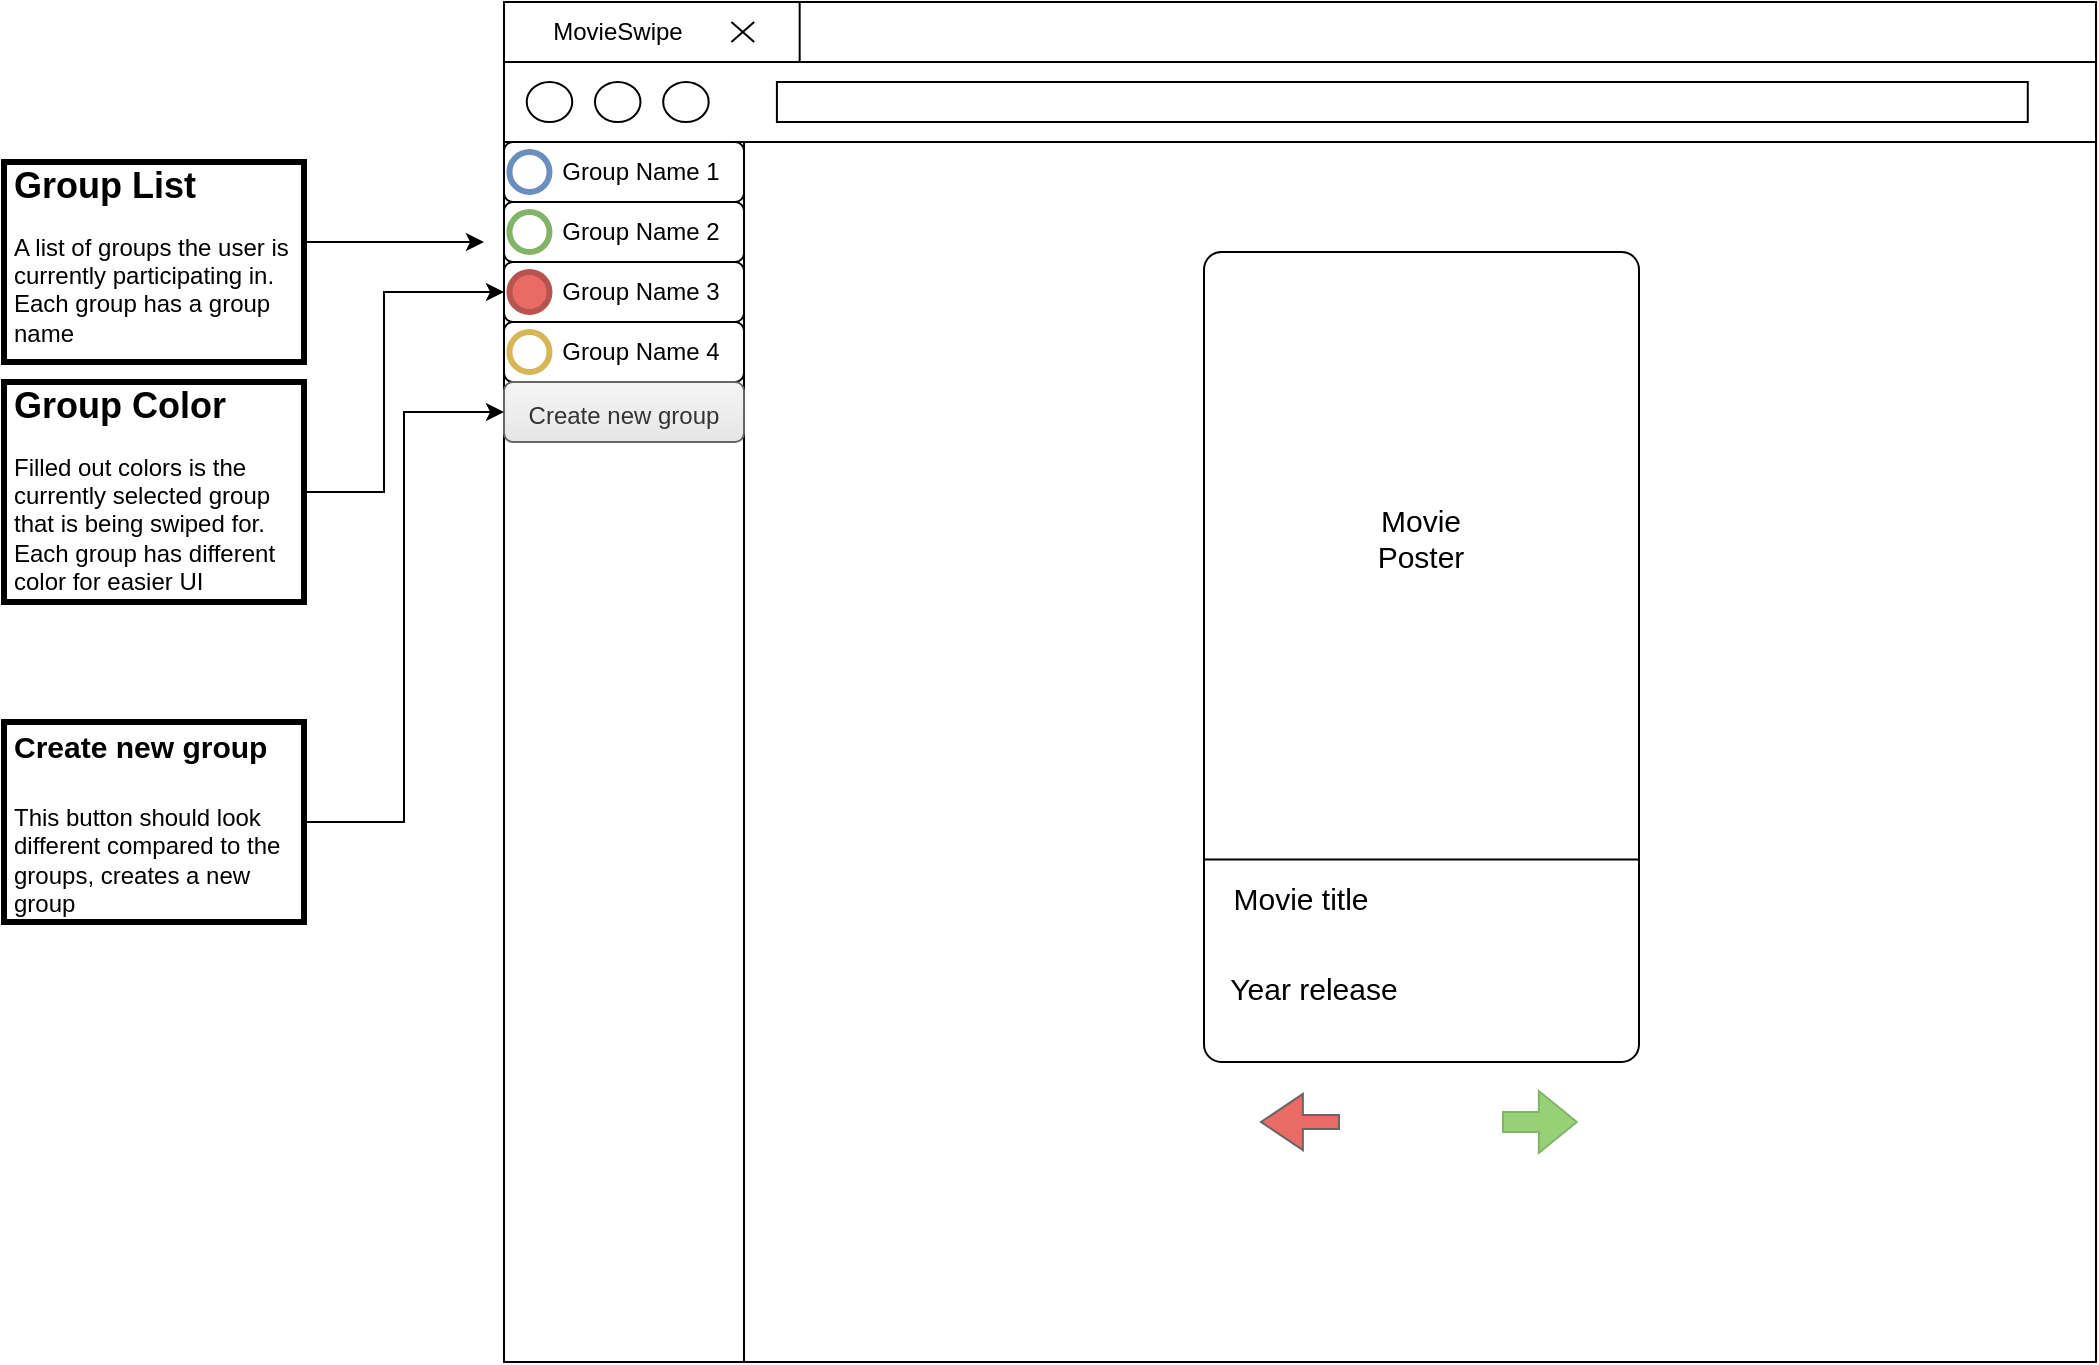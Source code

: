 <mxfile version="16.1.0" type="device"><diagram id="96ZuD4V1np7ig7XgGdOh" name="Page-1"><mxGraphModel dx="2031" dy="1103" grid="1" gridSize="10" guides="1" tooltips="1" connect="1" arrows="1" fold="1" page="1" pageScale="1" pageWidth="827" pageHeight="1169" math="0" shadow="0"><root><mxCell id="0"/><mxCell id="1" parent="0"/><mxCell id="yIgeFanYTiefJt0RvcD3-18" value="" style="group" vertex="1" connectable="0" parent="1"><mxGeometry x="290" y="100" width="796" height="680" as="geometry"/></mxCell><mxCell id="yIgeFanYTiefJt0RvcD3-7" value="" style="rounded=0;whiteSpace=wrap;html=1;fillColor=none;" vertex="1" parent="yIgeFanYTiefJt0RvcD3-18"><mxGeometry width="796" height="680" as="geometry"/></mxCell><mxCell id="yIgeFanYTiefJt0RvcD3-8" value="" style="rounded=0;whiteSpace=wrap;html=1;fillColor=none;" vertex="1" parent="yIgeFanYTiefJt0RvcD3-18"><mxGeometry width="147.829" height="30" as="geometry"/></mxCell><mxCell id="yIgeFanYTiefJt0RvcD3-9" value="" style="rounded=0;whiteSpace=wrap;html=1;fillColor=none;" vertex="1" parent="yIgeFanYTiefJt0RvcD3-18"><mxGeometry y="30" width="796" height="40" as="geometry"/></mxCell><mxCell id="yIgeFanYTiefJt0RvcD3-10" value="" style="ellipse;whiteSpace=wrap;html=1;fillColor=none;" vertex="1" parent="yIgeFanYTiefJt0RvcD3-18"><mxGeometry x="11.371" y="40" width="22.743" height="20" as="geometry"/></mxCell><mxCell id="yIgeFanYTiefJt0RvcD3-11" value="" style="ellipse;whiteSpace=wrap;html=1;fillColor=none;" vertex="1" parent="yIgeFanYTiefJt0RvcD3-18"><mxGeometry x="45.486" y="40" width="22.743" height="20" as="geometry"/></mxCell><mxCell id="yIgeFanYTiefJt0RvcD3-12" value="" style="ellipse;whiteSpace=wrap;html=1;fillColor=none;" vertex="1" parent="yIgeFanYTiefJt0RvcD3-18"><mxGeometry x="79.6" y="40" width="22.743" height="20" as="geometry"/></mxCell><mxCell id="yIgeFanYTiefJt0RvcD3-13" value="" style="rounded=0;whiteSpace=wrap;html=1;fillColor=none;" vertex="1" parent="yIgeFanYTiefJt0RvcD3-18"><mxGeometry x="136.457" y="40" width="625.429" height="20" as="geometry"/></mxCell><mxCell id="yIgeFanYTiefJt0RvcD3-14" value="MovieSwipe" style="text;html=1;strokeColor=none;fillColor=none;align=center;verticalAlign=middle;whiteSpace=wrap;rounded=0;" vertex="1" parent="yIgeFanYTiefJt0RvcD3-18"><mxGeometry x="22.743" width="68.229" height="30" as="geometry"/></mxCell><mxCell id="yIgeFanYTiefJt0RvcD3-15" value="" style="endArrow=none;html=1;rounded=0;" edge="1" parent="yIgeFanYTiefJt0RvcD3-18"><mxGeometry width="50" height="50" relative="1" as="geometry"><mxPoint x="113.714" y="10" as="sourcePoint"/><mxPoint x="125.086" y="20" as="targetPoint"/></mxGeometry></mxCell><mxCell id="yIgeFanYTiefJt0RvcD3-17" value="" style="endArrow=none;html=1;rounded=0;" edge="1" parent="yIgeFanYTiefJt0RvcD3-18"><mxGeometry width="50" height="50" relative="1" as="geometry"><mxPoint x="125.086" y="10" as="sourcePoint"/><mxPoint x="113.714" y="20" as="targetPoint"/></mxGeometry></mxCell><mxCell id="yIgeFanYTiefJt0RvcD3-27" value="" style="rounded=0;whiteSpace=wrap;html=1;fillColor=none;" vertex="1" parent="yIgeFanYTiefJt0RvcD3-18"><mxGeometry y="70" width="120" height="610" as="geometry"/></mxCell><mxCell id="yIgeFanYTiefJt0RvcD3-29" value="" style="rounded=1;whiteSpace=wrap;html=1;fillColor=none;" vertex="1" parent="yIgeFanYTiefJt0RvcD3-18"><mxGeometry y="70" width="120" height="30" as="geometry"/></mxCell><mxCell id="yIgeFanYTiefJt0RvcD3-30" value="" style="rounded=1;whiteSpace=wrap;html=1;fillColor=none;" vertex="1" parent="yIgeFanYTiefJt0RvcD3-18"><mxGeometry y="100" width="120" height="30" as="geometry"/></mxCell><mxCell id="yIgeFanYTiefJt0RvcD3-31" value="" style="rounded=1;whiteSpace=wrap;html=1;fillColor=none;" vertex="1" parent="yIgeFanYTiefJt0RvcD3-18"><mxGeometry y="130" width="120" height="30" as="geometry"/></mxCell><mxCell id="yIgeFanYTiefJt0RvcD3-32" value="" style="rounded=1;whiteSpace=wrap;html=1;fillColor=none;" vertex="1" parent="yIgeFanYTiefJt0RvcD3-18"><mxGeometry y="160" width="120" height="30" as="geometry"/></mxCell><mxCell id="yIgeFanYTiefJt0RvcD3-59" value="" style="ellipse;whiteSpace=wrap;html=1;aspect=fixed;fillColor=none;strokeColor=#82b366;strokeWidth=3;" vertex="1" parent="yIgeFanYTiefJt0RvcD3-18"><mxGeometry x="2.74" y="105" width="20" height="20" as="geometry"/></mxCell><mxCell id="yIgeFanYTiefJt0RvcD3-62" value="Group Name 1" style="text;html=1;strokeColor=none;fillColor=none;align=center;verticalAlign=middle;whiteSpace=wrap;rounded=0;" vertex="1" parent="yIgeFanYTiefJt0RvcD3-18"><mxGeometry x="26.86" y="70" width="83.14" height="30" as="geometry"/></mxCell><mxCell id="yIgeFanYTiefJt0RvcD3-63" value="Group Name 2" style="text;html=1;strokeColor=none;fillColor=none;align=center;verticalAlign=middle;whiteSpace=wrap;rounded=0;" vertex="1" parent="yIgeFanYTiefJt0RvcD3-18"><mxGeometry x="26.86" y="100" width="83.14" height="30" as="geometry"/></mxCell><mxCell id="yIgeFanYTiefJt0RvcD3-64" value="Group Name 3" style="text;html=1;strokeColor=none;fillColor=none;align=center;verticalAlign=middle;whiteSpace=wrap;rounded=0;" vertex="1" parent="yIgeFanYTiefJt0RvcD3-18"><mxGeometry x="26.86" y="130" width="83.14" height="30" as="geometry"/></mxCell><mxCell id="yIgeFanYTiefJt0RvcD3-65" value="Group Name 4" style="text;html=1;strokeColor=none;fillColor=none;align=center;verticalAlign=middle;whiteSpace=wrap;rounded=0;" vertex="1" parent="yIgeFanYTiefJt0RvcD3-18"><mxGeometry x="26.86" y="160" width="83.14" height="30" as="geometry"/></mxCell><mxCell id="yIgeFanYTiefJt0RvcD3-66" value="" style="ellipse;whiteSpace=wrap;html=1;aspect=fixed;fillColor=none;strokeColor=#6c8ebf;strokeWidth=3;" vertex="1" parent="yIgeFanYTiefJt0RvcD3-18"><mxGeometry x="2.74" y="75" width="20" height="20" as="geometry"/></mxCell><mxCell id="yIgeFanYTiefJt0RvcD3-69" value="" style="ellipse;whiteSpace=wrap;html=1;aspect=fixed;fillColor=#EA6B66;strokeColor=#b85450;strokeWidth=3;" vertex="1" parent="yIgeFanYTiefJt0RvcD3-18"><mxGeometry x="2.74" y="135" width="20" height="20" as="geometry"/></mxCell><mxCell id="yIgeFanYTiefJt0RvcD3-70" value="" style="ellipse;whiteSpace=wrap;html=1;aspect=fixed;fillColor=none;strokeColor=#d6b656;strokeWidth=3;" vertex="1" parent="yIgeFanYTiefJt0RvcD3-18"><mxGeometry x="2.74" y="165" width="20" height="20" as="geometry"/></mxCell><mxCell id="yIgeFanYTiefJt0RvcD3-26" value="" style="shape=flexArrow;endArrow=classic;html=1;rounded=0;fillColor=#EA6B66;strokeColor=#666666;width=7.059;endSize=6.647;" edge="1" parent="yIgeFanYTiefJt0RvcD3-18"><mxGeometry width="50" height="50" relative="1" as="geometry"><mxPoint x="418" y="560" as="sourcePoint"/><mxPoint x="378" y="560" as="targetPoint"/></mxGeometry></mxCell><mxCell id="yIgeFanYTiefJt0RvcD3-25" value="" style="shape=flexArrow;endArrow=classic;html=1;rounded=0;fillColor=#97D077;strokeColor=#82b366;" edge="1" parent="yIgeFanYTiefJt0RvcD3-18"><mxGeometry width="50" height="50" relative="1" as="geometry"><mxPoint x="499" y="560" as="sourcePoint"/><mxPoint x="536.92" y="560" as="targetPoint"/></mxGeometry></mxCell><mxCell id="yIgeFanYTiefJt0RvcD3-89" value="&lt;font style=&quot;font-size: 12px&quot;&gt;Create new group&lt;/font&gt;" style="rounded=1;whiteSpace=wrap;html=1;fontSize=15;strokeWidth=1;fillColor=#f5f5f5;fontColor=#333333;strokeColor=#666666;gradientColor=#E6E6E6;" vertex="1" parent="yIgeFanYTiefJt0RvcD3-18"><mxGeometry y="190" width="120" height="30" as="geometry"/></mxCell><mxCell id="yIgeFanYTiefJt0RvcD3-23" value="" style="group" vertex="1" connectable="0" parent="yIgeFanYTiefJt0RvcD3-18"><mxGeometry x="350" y="110" width="217.5" height="420" as="geometry"/></mxCell><mxCell id="yIgeFanYTiefJt0RvcD3-88" value="" style="group" vertex="1" connectable="0" parent="yIgeFanYTiefJt0RvcD3-23"><mxGeometry y="15" width="217.5" height="405" as="geometry"/></mxCell><mxCell id="yIgeFanYTiefJt0RvcD3-20" value="Movie Title" style="text;html=1;strokeColor=none;fillColor=none;align=center;verticalAlign=middle;whiteSpace=wrap;rounded=0;" vertex="1" parent="yIgeFanYTiefJt0RvcD3-88"><mxGeometry y="300" width="104.819" height="45" as="geometry"/></mxCell><mxCell id="yIgeFanYTiefJt0RvcD3-21" value="Movie Year release" style="text;html=1;strokeColor=none;fillColor=none;align=center;verticalAlign=middle;whiteSpace=wrap;rounded=0;" vertex="1" parent="yIgeFanYTiefJt0RvcD3-88"><mxGeometry x="7.337" y="330" width="136.265" height="45" as="geometry"/></mxCell><mxCell id="yIgeFanYTiefJt0RvcD3-22" value="Movie picture" style="text;html=1;strokeColor=none;fillColor=none;align=center;verticalAlign=middle;whiteSpace=wrap;rounded=0;" vertex="1" parent="yIgeFanYTiefJt0RvcD3-88"><mxGeometry x="66.822" y="120" width="62.892" height="45" as="geometry"/></mxCell><mxCell id="yIgeFanYTiefJt0RvcD3-1" value="" style="rounded=1;whiteSpace=wrap;html=1;arcSize=4;" vertex="1" parent="yIgeFanYTiefJt0RvcD3-88"><mxGeometry width="217.5" height="405" as="geometry"/></mxCell><mxCell id="yIgeFanYTiefJt0RvcD3-19" value="" style="endArrow=none;html=1;rounded=0;entryX=1;entryY=0.75;entryDx=0;entryDy=0;exitX=0;exitY=0.75;exitDx=0;exitDy=0;" edge="1" parent="yIgeFanYTiefJt0RvcD3-88" source="yIgeFanYTiefJt0RvcD3-1" target="yIgeFanYTiefJt0RvcD3-1"><mxGeometry width="50" height="50" relative="1" as="geometry"><mxPoint x="570.479" y="30" as="sourcePoint"/><mxPoint x="622.889" y="-45" as="targetPoint"/></mxGeometry></mxCell><mxCell id="yIgeFanYTiefJt0RvcD3-85" value="&lt;span style=&quot;font-size: 15px&quot;&gt;Movie Poster&lt;/span&gt;" style="text;html=1;strokeColor=none;fillColor=none;align=center;verticalAlign=middle;whiteSpace=wrap;rounded=0;fontSize=10;" vertex="1" parent="yIgeFanYTiefJt0RvcD3-88"><mxGeometry x="77.301" y="120" width="62.892" height="45" as="geometry"/></mxCell><mxCell id="yIgeFanYTiefJt0RvcD3-86" value="Movie title" style="text;html=1;strokeColor=none;fillColor=none;align=center;verticalAlign=middle;whiteSpace=wrap;rounded=0;fontSize=15;" vertex="1" parent="yIgeFanYTiefJt0RvcD3-88"><mxGeometry x="-0.003" y="300" width="97.482" height="45" as="geometry"/></mxCell><mxCell id="yIgeFanYTiefJt0RvcD3-87" value="Year release" style="text;html=1;strokeColor=none;fillColor=none;align=center;verticalAlign=middle;whiteSpace=wrap;rounded=0;fontSize=15;" vertex="1" parent="yIgeFanYTiefJt0RvcD3-88"><mxGeometry y="345" width="110" height="45" as="geometry"/></mxCell><mxCell id="yIgeFanYTiefJt0RvcD3-71" value="" style="endArrow=classic;html=1;rounded=0;" edge="1" parent="1"><mxGeometry width="50" height="50" relative="1" as="geometry"><mxPoint x="190" y="220" as="sourcePoint"/><mxPoint x="280" y="220" as="targetPoint"/></mxGeometry></mxCell><mxCell id="yIgeFanYTiefJt0RvcD3-72" value="&lt;h1 style=&quot;font-size: 18px&quot;&gt;&lt;font style=&quot;font-size: 18px&quot;&gt;Group List&lt;/font&gt;&lt;/h1&gt;&lt;p&gt;A list of groups the user is currently participating in. Each group has a group name&lt;/p&gt;" style="text;html=1;strokeColor=none;fillColor=none;spacing=5;spacingTop=-20;whiteSpace=wrap;overflow=hidden;rounded=0;" vertex="1" parent="1"><mxGeometry x="40" y="180" width="150" height="100" as="geometry"/></mxCell><mxCell id="yIgeFanYTiefJt0RvcD3-73" value="" style="rounded=0;whiteSpace=wrap;html=1;fontSize=10;strokeWidth=3;fillColor=none;" vertex="1" parent="1"><mxGeometry x="40" y="180" width="150" height="100" as="geometry"/></mxCell><mxCell id="yIgeFanYTiefJt0RvcD3-81" value="" style="rounded=0;whiteSpace=wrap;html=1;fontSize=10;strokeWidth=3;fillColor=none;" vertex="1" parent="1"><mxGeometry x="40" y="290" width="150" height="110" as="geometry"/></mxCell><mxCell id="yIgeFanYTiefJt0RvcD3-82" value="&lt;h1 style=&quot;font-size: 18px&quot;&gt;&lt;font style=&quot;font-size: 18px&quot;&gt;Group Color&lt;/font&gt;&lt;/h1&gt;&lt;p&gt;Filled out colors is the currently selected group that is being swiped for. Each group has different color for easier UI&lt;/p&gt;" style="text;html=1;strokeColor=none;fillColor=none;spacing=5;spacingTop=-20;whiteSpace=wrap;overflow=hidden;rounded=0;" vertex="1" parent="1"><mxGeometry x="40" y="290" width="150" height="110" as="geometry"/></mxCell><mxCell id="yIgeFanYTiefJt0RvcD3-83" value="" style="endArrow=classic;html=1;rounded=0;fontSize=10;exitX=1;exitY=0.5;exitDx=0;exitDy=0;entryX=0;entryY=0.5;entryDx=0;entryDy=0;" edge="1" parent="1" source="yIgeFanYTiefJt0RvcD3-82" target="yIgeFanYTiefJt0RvcD3-31"><mxGeometry width="50" height="50" relative="1" as="geometry"><mxPoint x="200" y="350" as="sourcePoint"/><mxPoint x="250" y="240" as="targetPoint"/><Array as="points"><mxPoint x="230" y="345"/><mxPoint x="230" y="245"/></Array></mxGeometry></mxCell><mxCell id="yIgeFanYTiefJt0RvcD3-90" value="&lt;h1&gt;&lt;font style=&quot;font-size: 15px&quot;&gt;Create new group&lt;/font&gt;&lt;/h1&gt;&lt;div&gt;This button should look different compared to the groups, creates a new group&lt;/div&gt;" style="text;html=1;strokeColor=none;fillColor=none;spacing=5;spacingTop=-20;whiteSpace=wrap;overflow=hidden;rounded=0;" vertex="1" parent="1"><mxGeometry x="40" y="450" width="150" height="110" as="geometry"/></mxCell><mxCell id="yIgeFanYTiefJt0RvcD3-92" style="edgeStyle=orthogonalEdgeStyle;rounded=0;orthogonalLoop=1;jettySize=auto;html=1;entryX=0;entryY=0.5;entryDx=0;entryDy=0;fontSize=9;" edge="1" parent="1" source="yIgeFanYTiefJt0RvcD3-91" target="yIgeFanYTiefJt0RvcD3-89"><mxGeometry relative="1" as="geometry"/></mxCell><mxCell id="yIgeFanYTiefJt0RvcD3-91" value="" style="rounded=0;whiteSpace=wrap;html=1;fontSize=10;strokeWidth=3;fillColor=none;" vertex="1" parent="1"><mxGeometry x="40" y="460" width="150" height="100" as="geometry"/></mxCell></root></mxGraphModel></diagram></mxfile>